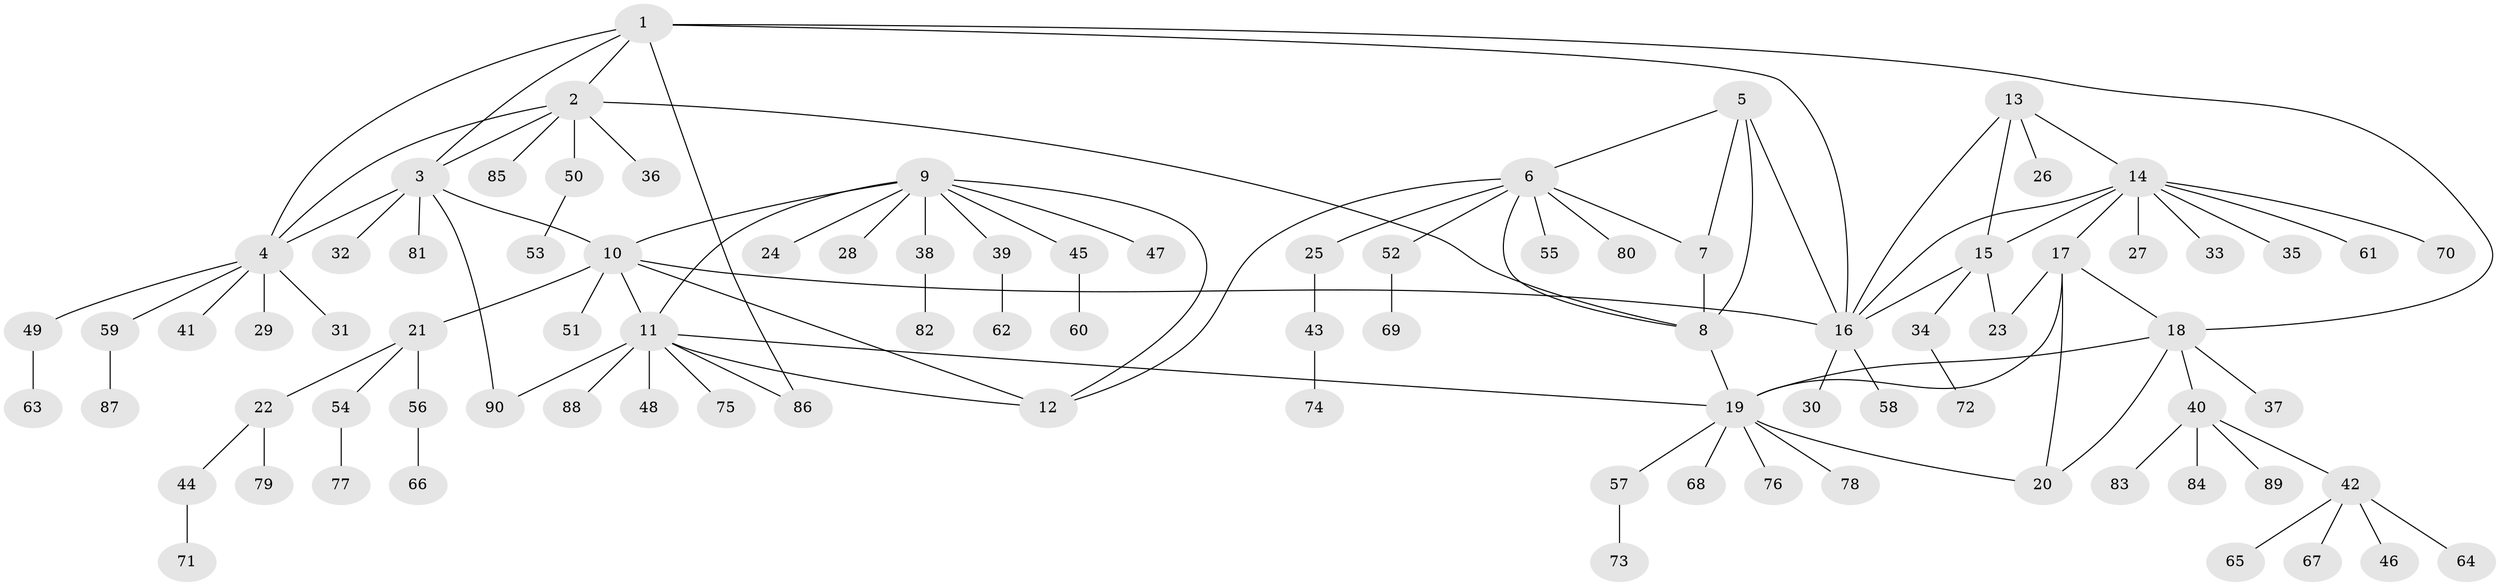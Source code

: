 // coarse degree distribution, {9: 0.029850746268656716, 11: 0.014925373134328358, 10: 0.014925373134328358, 5: 0.05970149253731343, 6: 0.014925373134328358, 2: 0.1044776119402985, 15: 0.014925373134328358, 4: 0.05970149253731343, 7: 0.014925373134328358, 1: 0.6716417910447762}
// Generated by graph-tools (version 1.1) at 2025/24/03/03/25 07:24:13]
// undirected, 90 vertices, 113 edges
graph export_dot {
graph [start="1"]
  node [color=gray90,style=filled];
  1;
  2;
  3;
  4;
  5;
  6;
  7;
  8;
  9;
  10;
  11;
  12;
  13;
  14;
  15;
  16;
  17;
  18;
  19;
  20;
  21;
  22;
  23;
  24;
  25;
  26;
  27;
  28;
  29;
  30;
  31;
  32;
  33;
  34;
  35;
  36;
  37;
  38;
  39;
  40;
  41;
  42;
  43;
  44;
  45;
  46;
  47;
  48;
  49;
  50;
  51;
  52;
  53;
  54;
  55;
  56;
  57;
  58;
  59;
  60;
  61;
  62;
  63;
  64;
  65;
  66;
  67;
  68;
  69;
  70;
  71;
  72;
  73;
  74;
  75;
  76;
  77;
  78;
  79;
  80;
  81;
  82;
  83;
  84;
  85;
  86;
  87;
  88;
  89;
  90;
  1 -- 2;
  1 -- 3;
  1 -- 4;
  1 -- 16;
  1 -- 18;
  1 -- 86;
  2 -- 3;
  2 -- 4;
  2 -- 8;
  2 -- 36;
  2 -- 50;
  2 -- 85;
  3 -- 4;
  3 -- 10;
  3 -- 32;
  3 -- 81;
  3 -- 90;
  4 -- 29;
  4 -- 31;
  4 -- 41;
  4 -- 49;
  4 -- 59;
  5 -- 6;
  5 -- 7;
  5 -- 8;
  5 -- 16;
  6 -- 7;
  6 -- 8;
  6 -- 12;
  6 -- 25;
  6 -- 52;
  6 -- 55;
  6 -- 80;
  7 -- 8;
  8 -- 19;
  9 -- 10;
  9 -- 11;
  9 -- 12;
  9 -- 24;
  9 -- 28;
  9 -- 38;
  9 -- 39;
  9 -- 45;
  9 -- 47;
  10 -- 11;
  10 -- 12;
  10 -- 16;
  10 -- 21;
  10 -- 51;
  11 -- 12;
  11 -- 19;
  11 -- 48;
  11 -- 75;
  11 -- 86;
  11 -- 88;
  11 -- 90;
  13 -- 14;
  13 -- 15;
  13 -- 16;
  13 -- 26;
  14 -- 15;
  14 -- 16;
  14 -- 17;
  14 -- 27;
  14 -- 33;
  14 -- 35;
  14 -- 61;
  14 -- 70;
  15 -- 16;
  15 -- 23;
  15 -- 34;
  16 -- 30;
  16 -- 58;
  17 -- 18;
  17 -- 19;
  17 -- 20;
  17 -- 23;
  18 -- 19;
  18 -- 20;
  18 -- 37;
  18 -- 40;
  19 -- 20;
  19 -- 57;
  19 -- 68;
  19 -- 76;
  19 -- 78;
  21 -- 22;
  21 -- 54;
  21 -- 56;
  22 -- 44;
  22 -- 79;
  25 -- 43;
  34 -- 72;
  38 -- 82;
  39 -- 62;
  40 -- 42;
  40 -- 83;
  40 -- 84;
  40 -- 89;
  42 -- 46;
  42 -- 64;
  42 -- 65;
  42 -- 67;
  43 -- 74;
  44 -- 71;
  45 -- 60;
  49 -- 63;
  50 -- 53;
  52 -- 69;
  54 -- 77;
  56 -- 66;
  57 -- 73;
  59 -- 87;
}

